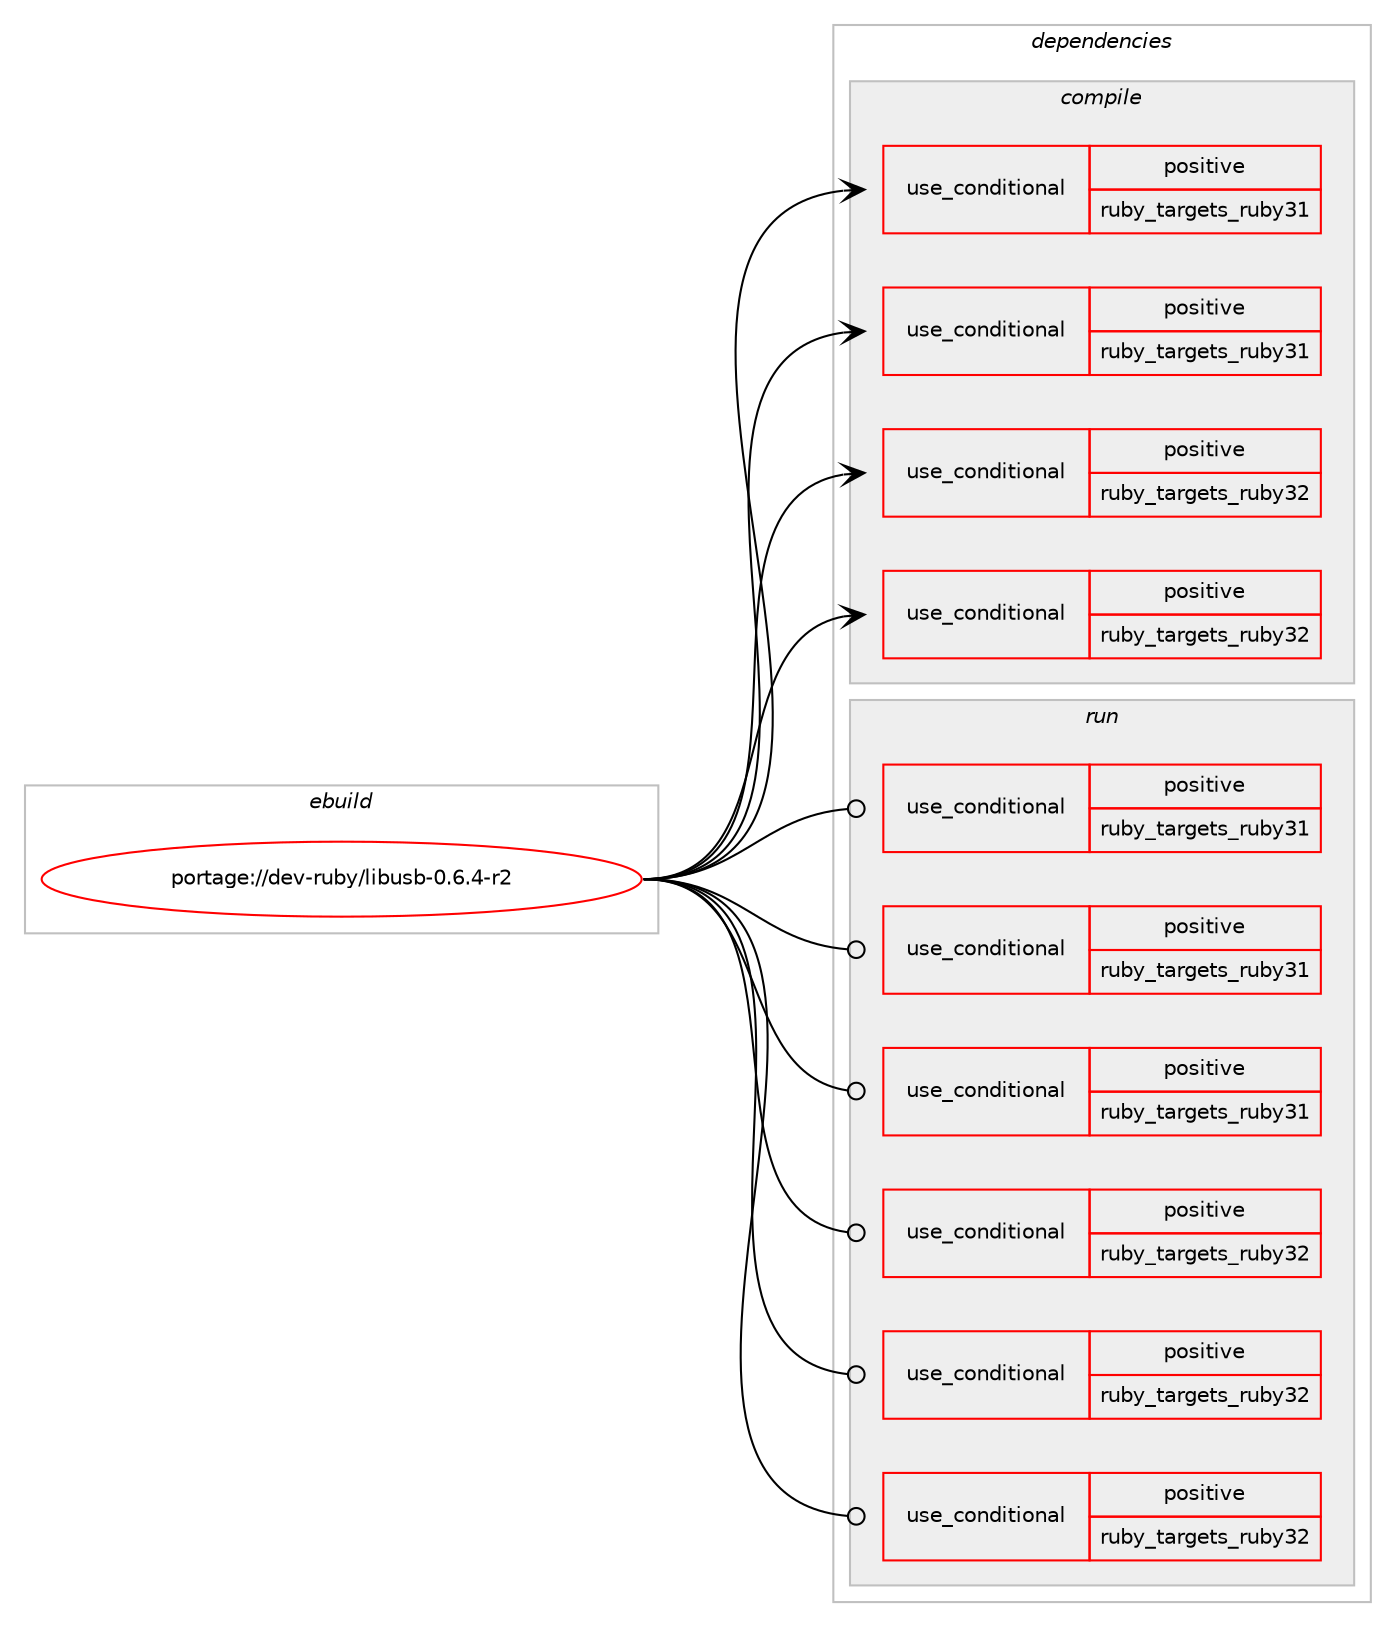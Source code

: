digraph prolog {

# *************
# Graph options
# *************

newrank=true;
concentrate=true;
compound=true;
graph [rankdir=LR,fontname=Helvetica,fontsize=10,ranksep=1.5];#, ranksep=2.5, nodesep=0.2];
edge  [arrowhead=vee];
node  [fontname=Helvetica,fontsize=10];

# **********
# The ebuild
# **********

subgraph cluster_leftcol {
color=gray;
rank=same;
label=<<i>ebuild</i>>;
id [label="portage://dev-ruby/libusb-0.6.4-r2", color=red, width=4, href="../dev-ruby/libusb-0.6.4-r2.svg"];
}

# ****************
# The dependencies
# ****************

subgraph cluster_midcol {
color=gray;
label=<<i>dependencies</i>>;
subgraph cluster_compile {
fillcolor="#eeeeee";
style=filled;
label=<<i>compile</i>>;
subgraph cond48556 {
dependency96106 [label=<<TABLE BORDER="0" CELLBORDER="1" CELLSPACING="0" CELLPADDING="4"><TR><TD ROWSPAN="3" CELLPADDING="10">use_conditional</TD></TR><TR><TD>positive</TD></TR><TR><TD>ruby_targets_ruby31</TD></TR></TABLE>>, shape=none, color=red];
# *** BEGIN UNKNOWN DEPENDENCY TYPE (TODO) ***
# dependency96106 -> package_dependency(portage://dev-ruby/libusb-0.6.4-r2,install,no,dev-lang,ruby,none,[,,],[slot(3.1)],[])
# *** END UNKNOWN DEPENDENCY TYPE (TODO) ***

}
id:e -> dependency96106:w [weight=20,style="solid",arrowhead="vee"];
subgraph cond48557 {
dependency96107 [label=<<TABLE BORDER="0" CELLBORDER="1" CELLSPACING="0" CELLPADDING="4"><TR><TD ROWSPAN="3" CELLPADDING="10">use_conditional</TD></TR><TR><TD>positive</TD></TR><TR><TD>ruby_targets_ruby31</TD></TR></TABLE>>, shape=none, color=red];
# *** BEGIN UNKNOWN DEPENDENCY TYPE (TODO) ***
# dependency96107 -> package_dependency(portage://dev-ruby/libusb-0.6.4-r2,install,no,virtual,rubygems,none,[,,],[],[use(enable(ruby_targets_ruby31),negative)])
# *** END UNKNOWN DEPENDENCY TYPE (TODO) ***

}
id:e -> dependency96107:w [weight=20,style="solid",arrowhead="vee"];
subgraph cond48558 {
dependency96108 [label=<<TABLE BORDER="0" CELLBORDER="1" CELLSPACING="0" CELLPADDING="4"><TR><TD ROWSPAN="3" CELLPADDING="10">use_conditional</TD></TR><TR><TD>positive</TD></TR><TR><TD>ruby_targets_ruby32</TD></TR></TABLE>>, shape=none, color=red];
# *** BEGIN UNKNOWN DEPENDENCY TYPE (TODO) ***
# dependency96108 -> package_dependency(portage://dev-ruby/libusb-0.6.4-r2,install,no,dev-lang,ruby,none,[,,],[slot(3.2)],[])
# *** END UNKNOWN DEPENDENCY TYPE (TODO) ***

}
id:e -> dependency96108:w [weight=20,style="solid",arrowhead="vee"];
subgraph cond48559 {
dependency96109 [label=<<TABLE BORDER="0" CELLBORDER="1" CELLSPACING="0" CELLPADDING="4"><TR><TD ROWSPAN="3" CELLPADDING="10">use_conditional</TD></TR><TR><TD>positive</TD></TR><TR><TD>ruby_targets_ruby32</TD></TR></TABLE>>, shape=none, color=red];
# *** BEGIN UNKNOWN DEPENDENCY TYPE (TODO) ***
# dependency96109 -> package_dependency(portage://dev-ruby/libusb-0.6.4-r2,install,no,virtual,rubygems,none,[,,],[],[use(enable(ruby_targets_ruby32),negative)])
# *** END UNKNOWN DEPENDENCY TYPE (TODO) ***

}
id:e -> dependency96109:w [weight=20,style="solid",arrowhead="vee"];
# *** BEGIN UNKNOWN DEPENDENCY TYPE (TODO) ***
# id -> package_dependency(portage://dev-ruby/libusb-0.6.4-r2,install,no,virtual,libusb,none,[,,],[slot(1)],[])
# *** END UNKNOWN DEPENDENCY TYPE (TODO) ***

}
subgraph cluster_compileandrun {
fillcolor="#eeeeee";
style=filled;
label=<<i>compile and run</i>>;
}
subgraph cluster_run {
fillcolor="#eeeeee";
style=filled;
label=<<i>run</i>>;
subgraph cond48560 {
dependency96110 [label=<<TABLE BORDER="0" CELLBORDER="1" CELLSPACING="0" CELLPADDING="4"><TR><TD ROWSPAN="3" CELLPADDING="10">use_conditional</TD></TR><TR><TD>positive</TD></TR><TR><TD>ruby_targets_ruby31</TD></TR></TABLE>>, shape=none, color=red];
# *** BEGIN UNKNOWN DEPENDENCY TYPE (TODO) ***
# dependency96110 -> package_dependency(portage://dev-ruby/libusb-0.6.4-r2,run,no,dev-lang,ruby,none,[,,],[slot(3.1)],[])
# *** END UNKNOWN DEPENDENCY TYPE (TODO) ***

}
id:e -> dependency96110:w [weight=20,style="solid",arrowhead="odot"];
subgraph cond48561 {
dependency96111 [label=<<TABLE BORDER="0" CELLBORDER="1" CELLSPACING="0" CELLPADDING="4"><TR><TD ROWSPAN="3" CELLPADDING="10">use_conditional</TD></TR><TR><TD>positive</TD></TR><TR><TD>ruby_targets_ruby31</TD></TR></TABLE>>, shape=none, color=red];
# *** BEGIN UNKNOWN DEPENDENCY TYPE (TODO) ***
# dependency96111 -> package_dependency(portage://dev-ruby/libusb-0.6.4-r2,run,no,dev-ruby,ffi,none,[,,],[slot(0)],[use(enable(ruby_targets_ruby31),negative)])
# *** END UNKNOWN DEPENDENCY TYPE (TODO) ***

}
id:e -> dependency96111:w [weight=20,style="solid",arrowhead="odot"];
subgraph cond48562 {
dependency96112 [label=<<TABLE BORDER="0" CELLBORDER="1" CELLSPACING="0" CELLPADDING="4"><TR><TD ROWSPAN="3" CELLPADDING="10">use_conditional</TD></TR><TR><TD>positive</TD></TR><TR><TD>ruby_targets_ruby31</TD></TR></TABLE>>, shape=none, color=red];
# *** BEGIN UNKNOWN DEPENDENCY TYPE (TODO) ***
# dependency96112 -> package_dependency(portage://dev-ruby/libusb-0.6.4-r2,run,no,virtual,rubygems,none,[,,],[],[use(enable(ruby_targets_ruby31),negative)])
# *** END UNKNOWN DEPENDENCY TYPE (TODO) ***

}
id:e -> dependency96112:w [weight=20,style="solid",arrowhead="odot"];
subgraph cond48563 {
dependency96113 [label=<<TABLE BORDER="0" CELLBORDER="1" CELLSPACING="0" CELLPADDING="4"><TR><TD ROWSPAN="3" CELLPADDING="10">use_conditional</TD></TR><TR><TD>positive</TD></TR><TR><TD>ruby_targets_ruby32</TD></TR></TABLE>>, shape=none, color=red];
# *** BEGIN UNKNOWN DEPENDENCY TYPE (TODO) ***
# dependency96113 -> package_dependency(portage://dev-ruby/libusb-0.6.4-r2,run,no,dev-lang,ruby,none,[,,],[slot(3.2)],[])
# *** END UNKNOWN DEPENDENCY TYPE (TODO) ***

}
id:e -> dependency96113:w [weight=20,style="solid",arrowhead="odot"];
subgraph cond48564 {
dependency96114 [label=<<TABLE BORDER="0" CELLBORDER="1" CELLSPACING="0" CELLPADDING="4"><TR><TD ROWSPAN="3" CELLPADDING="10">use_conditional</TD></TR><TR><TD>positive</TD></TR><TR><TD>ruby_targets_ruby32</TD></TR></TABLE>>, shape=none, color=red];
# *** BEGIN UNKNOWN DEPENDENCY TYPE (TODO) ***
# dependency96114 -> package_dependency(portage://dev-ruby/libusb-0.6.4-r2,run,no,dev-ruby,ffi,none,[,,],[slot(0)],[use(enable(ruby_targets_ruby32),negative)])
# *** END UNKNOWN DEPENDENCY TYPE (TODO) ***

}
id:e -> dependency96114:w [weight=20,style="solid",arrowhead="odot"];
subgraph cond48565 {
dependency96115 [label=<<TABLE BORDER="0" CELLBORDER="1" CELLSPACING="0" CELLPADDING="4"><TR><TD ROWSPAN="3" CELLPADDING="10">use_conditional</TD></TR><TR><TD>positive</TD></TR><TR><TD>ruby_targets_ruby32</TD></TR></TABLE>>, shape=none, color=red];
# *** BEGIN UNKNOWN DEPENDENCY TYPE (TODO) ***
# dependency96115 -> package_dependency(portage://dev-ruby/libusb-0.6.4-r2,run,no,virtual,rubygems,none,[,,],[],[use(enable(ruby_targets_ruby32),negative)])
# *** END UNKNOWN DEPENDENCY TYPE (TODO) ***

}
id:e -> dependency96115:w [weight=20,style="solid",arrowhead="odot"];
# *** BEGIN UNKNOWN DEPENDENCY TYPE (TODO) ***
# id -> package_dependency(portage://dev-ruby/libusb-0.6.4-r2,run,no,virtual,libusb,none,[,,],[slot(1)],[])
# *** END UNKNOWN DEPENDENCY TYPE (TODO) ***

}
}

# **************
# The candidates
# **************

subgraph cluster_choices {
rank=same;
color=gray;
label=<<i>candidates</i>>;

}

}
